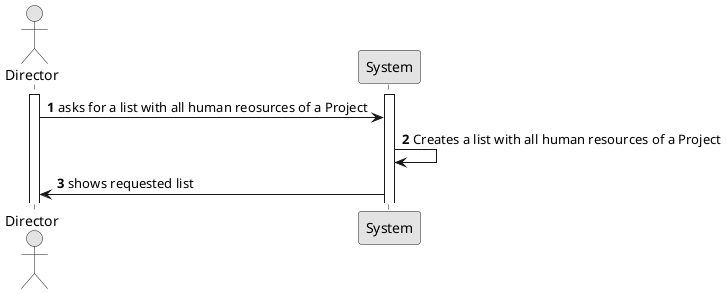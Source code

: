 @startuml
autonumber

skinparam monochrome true
actor Director
participant System
activate Director
activate System
Director -> System : asks for a list with all human reosurces of a Project
System -> System : Creates a list with all human resources of a Project
System -> Director : shows requested list

@enduml